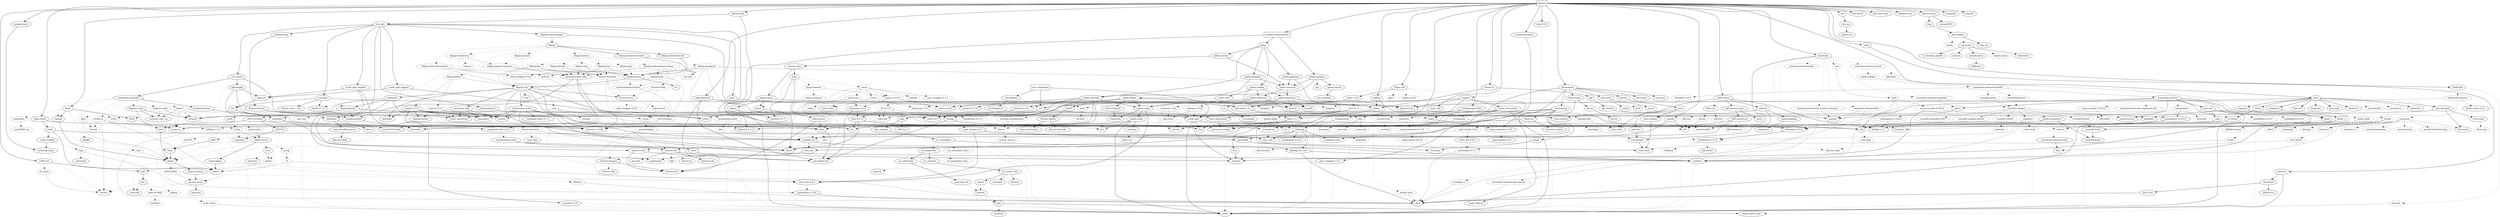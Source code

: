 digraph {
    0 [ label = "hermes" shape = box]
    1 [ label = "cardano-chain-follower" shape = box]
    2 [ label = "test_component" shape = box]
    3 [ label = "anyhow" ]
    4 [ label = "bip32" ]
    5 [ label = "bip39" ]
    6 [ label = "blake2b_simd" ]
    7 [ label = "blosc-src" ]
    8 [ label = "build-info" ]
    9 [ label = "chrono" ]
    10 [ label = "chrono-tz" ]
    11 [ label = "clap" ]
    12 [ label = "console" ]
    13 [ label = "coset" ]
    14 [ label = "crossbeam-queue" ]
    15 [ label = "dashmap" ]
    16 [ label = "derive_more 2.0.1" ]
    17 [ label = "dirs" ]
    18 [ label = "ed25519-bip32" ]
    19 [ label = "ed25519-dalek" ]
    20 [ label = "hdf5-metno" ]
    21 [ label = "hermes-ipfs" ]
    22 [ label = "hex" ]
    23 [ label = "hex-literal" ]
    24 [ label = "hmac" ]
    25 [ label = "http-body-util" ]
    26 [ label = "hyper 1.6.0" ]
    27 [ label = "hyper-util" ]
    28 [ label = "iana-time-zone" ]
    29 [ label = "jsonschema" ]
    30 [ label = "libsqlite3-sys" ]
    31 [ label = "libtest-mimic" ]
    32 [ label = "num_cpus" ]
    33 [ label = "once_cell" ]
    34 [ label = "pallas" ]
    35 [ label = "pbkdf2" ]
    36 [ label = "rand 0.9.2" ]
    37 [ label = "regex" ]
    38 [ label = "reqwest" ]
    39 [ label = "rustls" ]
    40 [ label = "rusty_ulid" ]
    41 [ label = "saffron" ]
    42 [ label = "serde" ]
    43 [ label = "serde_json" ]
    44 [ label = "sha2" ]
    45 [ label = "stringzilla" ]
    46 [ label = "temp-dir" ]
    47 [ label = "thiserror 2.0.12" ]
    48 [ label = "tokio" ]
    49 [ label = "tokio-rustls" ]
    50 [ label = "tracing" ]
    51 [ label = "tracing-subscriber" ]
    52 [ label = "url" ]
    53 [ label = "usvg" ]
    54 [ label = "uuid" ]
    55 [ label = "wasmtime" ]
    56 [ label = "webpki-roots" ]
    57 [ label = "x509-cert" ]
    58 [ label = "yamux 0.13.3" ]
    59 [ label = "pallas-hardano" ]
    60 [ label = "wit-bindgen" ]
    61 [ label = "bs58" ]
    62 [ label = "k256" style = dashed]
    63 [ label = "rand_core 0.6.4" ]
    64 [ label = "ripemd" ]
    65 [ label = "secp256k1" style = dashed]
    66 [ label = "subtle" ]
    67 [ label = "zeroize" ]
    68 [ label = "bitcoin_hashes" ]
    69 [ label = "unicode-normalization" style = dashed]
    70 [ label = "arrayref" ]
    71 [ label = "arrayvec" ]
    72 [ label = "constant_time_eq" ]
    73 [ label = "libz-sys" style = dashed]
    74 [ label = "lz4-sys" style = dashed]
    75 [ label = "zstd-sys" style = dashed]
    76 [ label = "bincode" style = dashed]
    77 [ label = "build-info-common" style = dashed]
    78 [ label = "num-traits" ]
    79 [ label = "phf" ]
    80 [ label = "clap_builder" ]
    81 [ label = "libc" ]
    82 [ label = "unicode-width" style = dashed]
    83 [ label = "ciborium" ]
    84 [ label = "ciborium-io" ]
    85 [ label = "crossbeam-utils" ]
    86 [ label = "cfg-if" ]
    87 [ label = "hashbrown 0.14.5" ]
    88 [ label = "lock_api" ]
    89 [ label = "parking_lot_core" ]
    90 [ label = "dirs-sys" ]
    91 [ label = "cryptoxide" ]
    92 [ label = "curve25519-dalek" ]
    93 [ label = "ed25519" ]
    94 [ label = "bitflags 2.9.1" ]
    95 [ label = "hdf5-metno-sys" ]
    96 [ label = "hdf5-metno-types" ]
    97 [ label = "lazy_static" ]
    98 [ label = "ndarray" ]
    99 [ label = "derive_more 1.0.0" ]
    100 [ label = "ipld-core" ]
    101 [ label = "rust-ipfs" ]
    102 [ label = "digest" ]
    103 [ label = "bytes" ]
    104 [ label = "futures-core" ]
    105 [ label = "http 1.3.1" ]
    106 [ label = "http-body 1.0.1" ]
    107 [ label = "pin-project-lite" ]
    108 [ label = "futures-channel" ]
    109 [ label = "futures-util" ]
    110 [ label = "h2 0.4.11" style = dashed]
    111 [ label = "httparse" style = dashed]
    112 [ label = "httpdate" style = dashed]
    113 [ label = "itoa" ]
    114 [ label = "smallvec" ]
    115 [ label = "want" style = dashed]
    116 [ label = "base64 0.22.1" ]
    117 [ label = "ipnet" style = dashed]
    118 [ label = "percent-encoding" ]
    119 [ label = "socket2 0.6.0" style = dashed]
    120 [ label = "tower-service" ]
    121 [ label = "ahash" ]
    122 [ label = "bytecount" ]
    123 [ label = "email_address" ]
    124 [ label = "fancy-regex" ]
    125 [ label = "fraction" ]
    126 [ label = "idna" ]
    127 [ label = "num-cmp" ]
    128 [ label = "referencing" ]
    129 [ label = "regex-syntax 0.8.5" ]
    130 [ label = "uuid-simd" ]
    131 [ label = "anstream" ]
    132 [ label = "anstyle" ]
    133 [ label = "escape8259" ]
    134 [ label = "pallas-addresses" ]
    135 [ label = "pallas-applying" ]
    136 [ label = "pallas-codec" ]
    137 [ label = "pallas-configs" ]
    138 [ label = "pallas-crypto" ]
    139 [ label = "pallas-network" ]
    140 [ label = "pallas-primitives" ]
    141 [ label = "pallas-traverse" ]
    142 [ label = "pallas-txbuilder" ]
    143 [ label = "pallas-utxorpc" ]
    144 [ label = "rand_chacha 0.9.0" style = dashed]
    145 [ label = "rand_core 0.9.3" ]
    146 [ label = "aho-corasick" style = dashed]
    147 [ label = "memchr" ]
    148 [ label = "regex-automata 0.4.9" ]
    149 [ label = "serde_urlencoded" ]
    150 [ label = "sync_wrapper 1.0.2" ]
    151 [ label = "ring" style = dashed]
    152 [ label = "rustls-pki-types" ]
    153 [ label = "rustls-webpki" ]
    154 [ label = "rand 0.8.5" ]
    155 [ label = "time" style = dashed]
    156 [ label = "nom" ]
    157 [ label = "ryu" ]
    158 [ label = "mio" style = dashed]
    159 [ label = "parking_lot" ]
    160 [ label = "log" ]
    161 [ label = "tracing-core" ]
    162 [ label = "matchers" style = dashed]
    163 [ label = "nu-ansi-term" style = dashed]
    164 [ label = "sharded-slab" style = dashed]
    165 [ label = "thread_local" style = dashed]
    166 [ label = "tracing-log" style = dashed]
    167 [ label = "tracing-serde" style = dashed]
    168 [ label = "form_urlencoded" ]
    169 [ label = "data-url" ]
    170 [ label = "flate2" ]
    171 [ label = "fontdb" style = dashed]
    172 [ label = "imagesize" ]
    173 [ label = "kurbo" ]
    174 [ label = "pico-args" ]
    175 [ label = "roxmltree" ]
    176 [ label = "rustybuzz" style = dashed]
    177 [ label = "simplecss" ]
    178 [ label = "siphasher" ]
    179 [ label = "strict-num" ]
    180 [ label = "svgtypes" ]
    181 [ label = "tiny-skia-path" ]
    182 [ label = "unicode-bidi" style = dashed]
    183 [ label = "unicode-script" style = dashed]
    184 [ label = "unicode-vo" style = dashed]
    185 [ label = "xmlwriter" ]
    186 [ label = "addr2line" style = dashed]
    187 [ label = "bumpalo" ]
    188 [ label = "encoding_rs" style = dashed]
    189 [ label = "hashbrown 0.15.4" ]
    190 [ label = "indexmap 2.10.0" ]
    191 [ label = "object" ]
    192 [ label = "postcard" ]
    193 [ label = "pulley-interpreter" ]
    194 [ label = "semver" style = dashed]
    195 [ label = "target-lexicon" ]
    196 [ label = "wasmparser 0.235.0" ]
    197 [ label = "wasmtime-environ" ]
    198 [ label = "wasmtime-internal-asm-macros" style = dashed]
    199 [ label = "wasmtime-internal-component-util" style = dashed]
    200 [ label = "wasmtime-internal-cranelift" style = dashed]
    201 [ label = "wasmtime-internal-fiber" style = dashed]
    202 [ label = "wasmtime-internal-jit-icache-coherence" style = dashed]
    203 [ label = "wasmtime-internal-math" ]
    204 [ label = "wasmtime-internal-slab" style = dashed]
    205 [ label = "wasmtime-internal-unwinder" style = dashed]
    206 [ label = "wasmtime-internal-winch" style = dashed]
    207 [ label = "wat" style = dashed]
    208 [ label = "const-oid" ]
    209 [ label = "der" ]
    210 [ label = "spki" ]
    211 [ label = "tls_codec" style = dashed]
    212 [ label = "futures" ]
    213 [ label = "nohash-hasher" ]
    214 [ label = "pin-project" ]
    215 [ label = "static_assertions" ]
    216 [ label = "web-time" ]
    217 [ label = "binary-layout" ]
    218 [ label = "tap" ]
    219 [ label = "thiserror 1.0.69" ]
    220 [ label = "wit-bindgen-rt" ]
    221 [ label = "tinyvec" style = dashed]
    222 [ label = "ecdsa" style = dashed]
    223 [ label = "elliptic-curve" ]
    224 [ label = "signature" ]
    225 [ label = "getrandom 0.2.16" ]
    226 [ label = "secp256k1-sys" style = dashed]
    227 [ label = "bitcoin-internals" ]
    228 [ label = "hex-conservative" ]
    229 [ label = "phf_shared" ]
    230 [ label = "clap_lex" ]
    231 [ label = "strsim" style = dashed]
    232 [ label = "ciborium-ll" ]
    233 [ label = "scopeguard" ]
    234 [ label = "option-ext" ]
    235 [ label = "pkcs8" style = dashed]
    236 [ label = "hdf5-metno-src" style = dashed]
    237 [ label = "ascii" ]
    238 [ label = "matrixmultiply" ]
    239 [ label = "num-complex" ]
    240 [ label = "num-integer" ]
    241 [ label = "rawpointer" ]
    242 [ label = "cid" ]
    243 [ label = "serde_bytes" style = dashed]
    244 [ label = "async-stream" ]
    245 [ label = "asynchronous-codec" ]
    246 [ label = "byteorder" ]
    247 [ label = "either" ]
    248 [ label = "futures-timeout" ]
    249 [ label = "hkdf" ]
    250 [ label = "ipld-dagpb" ]
    251 [ label = "libp2p-allow-block-list" ]
    252 [ label = "libp2p-connection-limits" ]
    253 [ label = "libp2p-relay-manager" ]
    254 [ label = "multibase" ]
    255 [ label = "multihash" ]
    256 [ label = "multihash-codetable" ]
    257 [ label = "multihash-derive" ]
    258 [ label = "p256" ]
    259 [ label = "pem" ]
    260 [ label = "pollable-map" ]
    261 [ label = "quick-protobuf" ]
    262 [ label = "quick-protobuf-codec" ]
    263 [ label = "rand_chacha 0.3.1" ]
    264 [ label = "rust-ipns" ]
    265 [ label = "rust-unixfs" ]
    266 [ label = "sec1" ]
    267 [ label = "serde_ipld_dagcbor" ]
    268 [ label = "serde_ipld_dagjson" ]
    269 [ label = "tracing-futures" ]
    270 [ label = "unsigned-varint 0.8.0" ]
    271 [ label = "void" ]
    272 [ label = "block-buffer" style = dashed]
    273 [ label = "crypto-common" ]
    274 [ label = "fnv" ]
    275 [ label = "futures-sink" ]
    276 [ label = "futures-io" ]
    277 [ label = "futures-task" ]
    278 [ label = "pin-utils" ]
    279 [ label = "slab" style = dashed]
    280 [ label = "atomic-waker" style = dashed]
    281 [ label = "tokio-util" style = dashed]
    282 [ label = "try-lock" style = dashed]
    283 [ label = "getrandom 0.3.3" style = dashed]
    284 [ label = "zerocopy" ]
    285 [ label = "bit-set" ]
    286 [ label = "num" ]
    287 [ label = "idna_adapter" ]
    288 [ label = "utf8_iter" ]
    289 [ label = "fluent-uri" ]
    290 [ label = "outref" ]
    291 [ label = "vsimd" ]
    292 [ label = "anstyle-parse" ]
    293 [ label = "anstyle-query" style = dashed]
    294 [ label = "colorchoice" ]
    295 [ label = "is_terminal_polyfill" ]
    296 [ label = "utf8parse" ]
    297 [ label = "base58" ]
    298 [ label = "bech32" ]
    299 [ label = "crc" ]
    300 [ label = "minicbor" ]
    301 [ label = "num-rational" ]
    302 [ label = "serde_with" ]
    303 [ label = "itertools 0.12.1" ]
    304 [ label = "socket2 0.5.10" ]
    305 [ label = "pallas-wallet" ]
    306 [ label = "utxorpc-spec" ]
    307 [ label = "ppv-lite86" ]
    308 [ label = "untrusted" ]
    309 [ label = "deranged" style = dashed]
    310 [ label = "num-conv" style = dashed]
    311 [ label = "powerfmt" style = dashed]
    312 [ label = "time-core" style = dashed]
    313 [ label = "value-bag" style = dashed]
    314 [ label = "regex-automata 0.1.10" style = dashed]
    315 [ label = "overload" style = dashed]
    316 [ label = "crc32fast" ]
    317 [ label = "miniz_oxide" style = dashed]
    318 [ label = "memmap2" style = dashed]
    319 [ label = "slotmap" style = dashed]
    320 [ label = "ttf-parser" style = dashed]
    321 [ label = "euclid" style = dashed]
    322 [ label = "bytemuck" ]
    323 [ label = "core_maths" style = dashed]
    324 [ label = "unicode-bidi-mirroring" style = dashed]
    325 [ label = "unicode-ccc" style = dashed]
    326 [ label = "unicode-properties" style = dashed]
    327 [ label = "float-cmp" style = dashed]
    328 [ label = "gimli" ]
    329 [ label = "allocator-api2" style = dashed]
    330 [ label = "equivalent" ]
    331 [ label = "foldhash" style = dashed]
    332 [ label = "cobs" ]
    333 [ label = "embedded-io 0.4.0" style = dashed]
    334 [ label = "embedded-io 0.6.1" style = dashed]
    335 [ label = "cranelift-bitset" ]
    336 [ label = "cranelift-entity" ]
    337 [ label = "wasm-encoder 0.235.0" style = dashed]
    338 [ label = "wasmprinter" style = dashed]
    339 [ label = "cranelift-codegen" style = dashed]
    340 [ label = "cranelift-control" style = dashed]
    341 [ label = "cranelift-frontend" style = dashed]
    342 [ label = "cranelift-native" style = dashed]
    343 [ label = "itertools 0.14.0" style = dashed]
    344 [ label = "libm" ]
    345 [ label = "winch-codegen" style = dashed]
    346 [ label = "wast" style = dashed]
    347 [ label = "flagset" style = dashed]
    348 [ label = "pem-rfc7468" style = dashed]
    349 [ label = "base64ct" style = dashed]
    350 [ label = "futures-executor" style = dashed]
    351 [ label = "doc-comment" ]
    352 [ label = "tinyvec_macros" style = dashed]
    353 [ label = "rfc6979" style = dashed]
    354 [ label = "base16ct" ]
    355 [ label = "crypto-bigint" ]
    356 [ label = "ff" style = dashed]
    357 [ label = "generic-array" ]
    358 [ label = "group" style = dashed]
    359 [ label = "half 2.6.0" ]
    360 [ label = "core2" ]
    361 [ label = "libp2p-core" ]
    362 [ label = "libp2p-identity" ]
    363 [ label = "libp2p-swarm" ]
    364 [ label = "libp2p" ]
    365 [ label = "base-x" ]
    366 [ label = "data-encoding" ]
    367 [ label = "data-encoding-macro" ]
    368 [ label = "blake2s_simd" style = dashed]
    369 [ label = "blake3" style = dashed]
    370 [ label = "sha1" style = dashed]
    371 [ label = "sha3" style = dashed]
    372 [ label = "strobe-rs" style = dashed]
    373 [ label = "primeorder" style = dashed]
    374 [ label = "cbor4ii 0.3.3" ]
    375 [ label = "filetime" style = dashed]
    376 [ label = "cbor4ii 0.2.14" ]
    377 [ label = "typenum" ]
    378 [ label = "bit-vec" ]
    379 [ label = "num-bigint" style = dashed]
    380 [ label = "num-iter" ]
    381 [ label = "icu_normalizer" ]
    382 [ label = "icu_properties" ]
    383 [ label = "borrow-or-share" ]
    384 [ label = "ref-cast" ]
    385 [ label = "crc-catalog" ]
    386 [ label = "half 1.8.3" style = dashed]
    387 [ label = "indexmap 1.9.3" style = dashed]
    388 [ label = "schemars 0.9.0" style = dashed]
    389 [ label = "schemars 1.0.4" style = dashed]
    390 [ label = "pbjson" ]
    391 [ label = "pbjson-types" ]
    392 [ label = "prost" ]
    393 [ label = "tonic" ]
    394 [ label = "regex-syntax 0.6.29" style = dashed]
    395 [ label = "adler2" style = dashed]
    396 [ label = "fallible-iterator" style = dashed]
    397 [ label = "stable_deref_trait" ]
    398 [ label = "leb128fmt" style = dashed]
    399 [ label = "termcolor" style = dashed]
    400 [ label = "cranelift-assembler-x64" style = dashed]
    401 [ label = "cranelift-bforest" style = dashed]
    402 [ label = "cranelift-codegen-shared" style = dashed]
    403 [ label = "regalloc2" style = dashed]
    404 [ label = "rustc-hash" style = dashed]
    405 [ label = "arbitrary" style = dashed]
    406 [ label = "wasm-encoder 0.236.0" style = dashed]
    407 [ label = "futures-timer" ]
    408 [ label = "multiaddr" ]
    409 [ label = "multistream-select" ]
    410 [ label = "rw-stream-sink" ]
    411 [ label = "asn1_der" style = dashed]
    412 [ label = "lru" ]
    413 [ label = "wasm-bindgen-futures" style = dashed]
    414 [ label = "libp2p-autonat" style = dashed]
    415 [ label = "libp2p-dcutr" style = dashed]
    416 [ label = "libp2p-gossipsub" style = dashed]
    417 [ label = "libp2p-identify" style = dashed]
    418 [ label = "libp2p-kad" style = dashed]
    419 [ label = "libp2p-metrics" style = dashed]
    420 [ label = "libp2p-noise" style = dashed]
    421 [ label = "libp2p-ping" style = dashed]
    422 [ label = "libp2p-relay" style = dashed]
    423 [ label = "libp2p-rendezvous" style = dashed]
    424 [ label = "libp2p-request-response" style = dashed]
    425 [ label = "libp2p-websocket-websys" style = dashed]
    426 [ label = "libp2p-webtransport-websys" style = dashed]
    427 [ label = "libp2p-yamux" style = dashed]
    428 [ label = "keccak" style = dashed]
    429 [ label = "bitflags 1.3.2" style = dashed]
    430 [ label = "icu_collections" ]
    431 [ label = "icu_normalizer_data" style = dashed]
    432 [ label = "icu_provider" ]
    433 [ label = "zerovec" ]
    434 [ label = "icu_locale_core" ]
    435 [ label = "icu_properties_data" style = dashed]
    436 [ label = "potential_utf" ]
    437 [ label = "zerotrie" ]
    438 [ label = "hashbrown 0.12.3" style = dashed]
    439 [ label = "dyn-clone" style = dashed]
    440 [ label = "base64 0.21.7" ]
    441 [ label = "axum" style = dashed]
    442 [ label = "h2 0.3.27" style = dashed]
    443 [ label = "http 0.2.12" ]
    444 [ label = "http-body 0.4.6" ]
    445 [ label = "hyper 0.14.32" style = dashed]
    446 [ label = "hyper-timeout" style = dashed]
    447 [ label = "tokio-stream" ]
    448 [ label = "tower" style = dashed]
    449 [ label = "tower-layer" ]
    450 [ label = "wasmparser 0.236.0" style = dashed]
    451 [ label = "gloo-timers" style = dashed]
    452 [ label = "send_wrapper 0.4.0" style = dashed]
    453 [ label = "unsigned-varint 0.7.2" ]
    454 [ label = "js-sys" style = dashed]
    455 [ label = "wasm-bindgen" style = dashed]
    456 [ label = "futures-bounded" style = dashed]
    457 [ label = "futures-ticker" style = dashed]
    458 [ label = "hex_fmt" style = dashed]
    459 [ label = "prometheus-client" style = dashed]
    460 [ label = "uint" style = dashed]
    461 [ label = "x25519-dalek" style = dashed]
    462 [ label = "bimap" style = dashed]
    463 [ label = "send_wrapper 0.6.0" style = dashed]
    464 [ label = "web-sys" style = dashed]
    465 [ label = "yamux 0.12.1" style = dashed]
    466 [ label = "yoke" ]
    467 [ label = "zerofrom" ]
    468 [ label = "tinystr" ]
    469 [ label = "writeable" ]
    470 [ label = "litemap" ]
    471 [ label = "axum-core" style = dashed]
    472 [ label = "matchit" style = dashed]
    473 [ label = "mime" style = dashed]
    474 [ label = "sync_wrapper 0.1.2" style = dashed]
    475 [ label = "tokio-io-timeout" style = dashed]
    476 [ label = "dtoa" style = dashed]
    477 [ label = "crunchy" style = dashed]
    0 -> 4 [ ]
    0 -> 8 [ ]
    0 -> 1 [ ]
    0 -> 10 [ ]
    0 -> 12 [ ]
    0 -> 13 [ ]
    0 -> 14 [ ]
    0 -> 15 [ ]
    0 -> 17 [ ]
    0 -> 20 [ ]
    0 -> 21 [ ]
    0 -> 23 [ ]
    0 -> 25 [ ]
    0 -> 27 [ ]
    0 -> 28 [ ]
    0 -> 29 [ ]
    0 -> 30 [ ]
    0 -> 31 [ ]
    0 -> 36 [ ]
    0 -> 40 [ ]
    0 -> 41 [ ]
    0 -> 45 [ ]
    0 -> 46 [ ]
    0 -> 49 [ ]
    0 -> 51 [ ]
    0 -> 53 [ ]
    0 -> 55 [ ]
    0 -> 56 [ ]
    0 -> 57 [ ]
    1 -> 34 [ ]
    1 -> 59 [ ]
    1 -> 47 [ ]
    2 -> 43 [ ]
    2 -> 52 [ ]
    2 -> 60 [ ]
    4 -> 61 [ ]
    4 -> 62 [ style = dotted]
    4 -> 35 [ style = dotted]
    4 -> 64 [ ]
    4 -> 65 [ style = dotted]
    5 -> 68 [ ]
    5 -> 63 [ style = dotted]
    5 -> 42 [ style = dotted]
    5 -> 69 [ style = dotted]
    6 -> 70 [ ]
    6 -> 71 [ ]
    6 -> 72 [ ]
    7 -> 73 [ style = dotted]
    7 -> 74 [ style = dotted]
    7 -> 75 [ style = dotted]
    8 -> 76 [ style = dotted]
    8 -> 77 [ style = dotted]
    9 -> 78 [ ]
    9 -> 42 [ style = dotted]
    10 -> 9 [ ]
    10 -> 79 [ ]
    11 -> 80 [ ]
    12 -> 81 [ ]
    12 -> 33 [ ]
    12 -> 82 [ style = dotted]
    13 -> 83 [ ]
    14 -> 85 [ ]
    15 -> 85 [ ]
    15 -> 87 [ ]
    15 -> 88 [ ]
    15 -> 33 [ ]
    15 -> 89 [ ]
    17 -> 90 [ ]
    18 -> 91 [ ]
    19 -> 92 [ ]
    19 -> 93 [ ]
    19 -> 42 [ style = dotted]
    19 -> 44 [ ]
    20 -> 94 [ ]
    20 -> 7 [ style = dotted]
    20 -> 96 [ ]
    20 -> 97 [ ]
    20 -> 98 [ ]
    21 -> 101 [ ]
    21 -> 48 [ ]
    24 -> 102 [ ]
    25 -> 104 [ ]
    25 -> 106 [ ]
    25 -> 107 [ ]
    26 -> 110 [ style = dotted]
    26 -> 106 [ ]
    26 -> 111 [ style = dotted]
    26 -> 112 [ style = dotted]
    26 -> 115 [ style = dotted]
    27 -> 116 [ style = dotted]
    27 -> 26 [ ]
    27 -> 117 [ style = dotted]
    27 -> 81 [ style = dotted]
    27 -> 118 [ style = dotted]
    27 -> 119 [ style = dotted]
    27 -> 120 [ style = dotted]
    29 -> 122 [ ]
    29 -> 123 [ ]
    29 -> 124 [ ]
    29 -> 125 [ ]
    29 -> 127 [ ]
    29 -> 128 [ ]
    29 -> 37 [ ]
    29 -> 38 [ style = dotted]
    29 -> 130 [ ]
    31 -> 11 [ ]
    31 -> 133 [ ]
    34 -> 135 [ ]
    34 -> 137 [ ]
    34 -> 139 [ ]
    34 -> 142 [ ]
    34 -> 143 [ ]
    35 -> 24 [ style = dotted]
    36 -> 144 [ style = dotted]
    37 -> 148 [ ]
    38 -> 116 [ ]
    38 -> 109 [ style = dotted]
    38 -> 105 [ ]
    38 -> 43 [ style = dotted]
    38 -> 149 [ ]
    38 -> 150 [ ]
    38 -> 120 [ ]
    38 -> 52 [ ]
    39 -> 33 [ ]
    39 -> 153 [ ]
    39 -> 66 [ ]
    40 -> 154 [ style = dotted]
    40 -> 155 [ style = dotted]
    41 -> 9 [ ]
    41 -> 156 [ ]
    43 -> 113 [ ]
    43 -> 147 [ ]
    43 -> 157 [ ]
    43 -> 42 [ ]
    44 -> 102 [ ]
    48 -> 103 [ style = dotted]
    48 -> 158 [ style = dotted]
    48 -> 159 [ style = dotted]
    48 -> 107 [ ]
    49 -> 39 [ ]
    49 -> 48 [ ]
    50 -> 160 [ style = dotted]
    50 -> 107 [ ]
    50 -> 161 [ ]
    51 -> 162 [ style = dotted]
    51 -> 163 [ style = dotted]
    51 -> 37 [ style = dotted]
    51 -> 43 [ style = dotted]
    51 -> 164 [ style = dotted]
    51 -> 114 [ style = dotted]
    51 -> 165 [ style = dotted]
    51 -> 155 [ style = dotted]
    51 -> 50 [ style = dotted]
    51 -> 166 [ style = dotted]
    51 -> 167 [ style = dotted]
    52 -> 168 [ ]
    52 -> 126 [ ]
    53 -> 116 [ ]
    53 -> 169 [ ]
    53 -> 170 [ ]
    53 -> 171 [ style = dotted]
    53 -> 172 [ ]
    53 -> 174 [ ]
    53 -> 175 [ ]
    53 -> 176 [ style = dotted]
    53 -> 177 [ ]
    53 -> 180 [ ]
    53 -> 181 [ ]
    53 -> 182 [ style = dotted]
    53 -> 184 [ style = dotted]
    53 -> 185 [ ]
    55 -> 186 [ style = dotted]
    55 -> 188 [ style = dotted]
    55 -> 81 [ ]
    55 -> 33 [ style = dotted]
    55 -> 201 [ style = dotted]
    55 -> 202 [ style = dotted]
    55 -> 204 [ style = dotted]
    55 -> 205 [ style = dotted]
    55 -> 206 [ style = dotted]
    55 -> 207 [ style = dotted]
    56 -> 152 [ ]
    57 -> 210 [ ]
    57 -> 211 [ style = dotted]
    58 -> 212 [ ]
    58 -> 160 [ ]
    58 -> 213 [ ]
    58 -> 159 [ ]
    58 -> 214 [ ]
    58 -> 154 [ ]
    58 -> 215 [ ]
    58 -> 216 [ ]
    59 -> 217 [ ]
    59 -> 139 [ ]
    59 -> 141 [ ]
    59 -> 218 [ ]
    60 -> 220 [ ]
    61 -> 44 [ style = dotted]
    61 -> 221 [ style = dotted]
    62 -> 222 [ style = dotted]
    62 -> 33 [ style = dotted]
    62 -> 44 [ style = dotted]
    63 -> 225 [ style = dotted]
    64 -> 102 [ ]
    65 -> 226 [ style = dashed]
    68 -> 227 [ ]
    68 -> 228 [ ]
    69 -> 221 [ style = dashed]
    73 -> 81 [ style = dotted]
    74 -> 81 [ style = dashed]
    76 -> 42 [ style = dashed]
    77 -> 9 [ style = dashed]
    77 -> 16 [ style = dashed]
    77 -> 194 [ style = dashed]
    79 -> 229 [ ]
    80 -> 131 [ style = dotted]
    80 -> 230 [ ]
    80 -> 231 [ style = dotted]
    83 -> 232 [ ]
    83 -> 42 [ ]
    88 -> 233 [ ]
    89 -> 86 [ ]
    89 -> 114 [ ]
    90 -> 234 [ ]
    92 -> 102 [ style = dotted]
    93 -> 235 [ style = dotted]
    93 -> 224 [ ]
    95 -> 236 [ style = dotted]
    95 -> 81 [ ]
    95 -> 159 [ ]
    96 -> 237 [ ]
    96 -> 95 [ ]
    98 -> 238 [ ]
    98 -> 239 [ ]
    98 -> 240 [ ]
    100 -> 242 [ ]
    101 -> 244 [ ]
    101 -> 190 [ ]
    101 -> 253 [ ]
    101 -> 259 [ ]
    101 -> 260 [ ]
    101 -> 264 [ ]
    101 -> 265 [ ]
    101 -> 267 [ ]
    101 -> 268 [ ]
    101 -> 269 [ ]
    102 -> 272 [ style = dotted]
    102 -> 208 [ style = dotted]
    102 -> 273 [ ]
    102 -> 66 [ style = dotted]
    103 -> 42 [ style = dotted]
    105 -> 103 [ ]
    105 -> 274 [ ]
    105 -> 113 [ ]
    106 -> 105 [ ]
    108 -> 104 [ ]
    108 -> 275 [ style = dotted]
    109 -> 108 [ style = dotted]
    109 -> 276 [ style = dotted]
    109 -> 277 [ ]
    109 -> 147 [ style = dotted]
    109 -> 107 [ ]
    109 -> 278 [ ]
    109 -> 279 [ style = dotted]
    110 -> 280 [ style = dashed]
    110 -> 105 [ style = dashed]
    110 -> 190 [ style = dashed]
    110 -> 281 [ style = dashed]
    110 -> 50 [ style = dashed]
    114 -> 42 [ style = dotted]
    115 -> 282 [ style = dashed]
    121 -> 283 [ style = dotted]
    121 -> 42 [ style = dotted]
    121 -> 284 [ ]
    123 -> 42 [ style = dotted]
    124 -> 285 [ ]
    124 -> 148 [ ]
    125 -> 97 [ style = dotted]
    125 -> 286 [ ]
    126 -> 287 [ ]
    126 -> 288 [ ]
    128 -> 121 [ ]
    128 -> 289 [ ]
    128 -> 33 [ ]
    128 -> 159 [ ]
    128 -> 118 [ ]
    128 -> 43 [ ]
    130 -> 290 [ ]
    130 -> 54 [ style = dotted]
    130 -> 291 [ ]
    131 -> 132 [ ]
    131 -> 292 [ ]
    131 -> 293 [ style = dotted]
    131 -> 294 [ ]
    131 -> 295 [ ]
    134 -> 297 [ ]
    134 -> 298 [ ]
    134 -> 299 [ ]
    134 -> 138 [ ]
    135 -> 141 [ ]
    135 -> 154 [ ]
    136 -> 22 [ ]
    136 -> 300 [ ]
    136 -> 42 [ ]
    136 -> 219 [ ]
    137 -> 301 [ ]
    137 -> 134 [ ]
    137 -> 140 [ ]
    137 -> 302 [ ]
    138 -> 91 [ ]
    138 -> 136 [ ]
    138 -> 63 [ ]
    139 -> 246 [ ]
    139 -> 303 [ ]
    139 -> 138 [ ]
    139 -> 154 [ ]
    139 -> 304 [ ]
    139 -> 48 [ ]
    139 -> 50 [ ]
    140 -> 297 [ ]
    140 -> 298 [ ]
    140 -> 160 [ ]
    140 -> 138 [ ]
    140 -> 43 [ style = dotted]
    141 -> 134 [ ]
    141 -> 140 [ ]
    142 -> 141 [ ]
    142 -> 305 [ ]
    143 -> 141 [ ]
    143 -> 306 [ ]
    144 -> 307 [ style = dashed]
    144 -> 145 [ style = dashed]
    145 -> 283 [ style = dotted]
    146 -> 147 [ style = dotted]
    148 -> 146 [ style = dotted]
    148 -> 129 [ style = dotted]
    149 -> 168 [ ]
    149 -> 113 [ ]
    149 -> 157 [ ]
    149 -> 42 [ ]
    150 -> 104 [ style = dotted]
    151 -> 225 [ style = dashed]
    151 -> 308 [ style = dashed]
    152 -> 67 [ style = dotted]
    153 -> 151 [ style = dotted]
    153 -> 152 [ ]
    154 -> 263 [ style = dotted]
    155 -> 309 [ style = dashed]
    155 -> 113 [ style = dotted]
    155 -> 310 [ style = dashed]
    155 -> 312 [ style = dashed]
    156 -> 147 [ ]
    159 -> 88 [ ]
    159 -> 89 [ ]
    160 -> 313 [ style = dotted]
    161 -> 33 [ style = dotted]
    162 -> 314 [ style = dashed]
    163 -> 315 [ style = dashed]
    164 -> 97 [ style = dashed]
    165 -> 86 [ style = dashed]
    166 -> 160 [ style = dashed]
    166 -> 161 [ style = dashed]
    167 -> 42 [ style = dashed]
    167 -> 161 [ style = dashed]
    168 -> 118 [ ]
    170 -> 316 [ ]
    170 -> 317 [ style = dotted]
    171 -> 160 [ style = dashed]
    171 -> 318 [ style = dotted]
    171 -> 319 [ style = dashed]
    171 -> 221 [ style = dashed]
    171 -> 320 [ style = dashed]
    173 -> 71 [ ]
    173 -> 321 [ style = dotted]
    173 -> 114 [ ]
    176 -> 94 [ style = dashed]
    176 -> 322 [ style = dashed]
    176 -> 160 [ style = dashed]
    176 -> 114 [ style = dashed]
    176 -> 320 [ style = dashed]
    176 -> 324 [ style = dashed]
    176 -> 325 [ style = dashed]
    176 -> 326 [ style = dashed]
    176 -> 183 [ style = dashed]
    177 -> 160 [ ]
    179 -> 327 [ style = dotted]
    180 -> 173 [ ]
    180 -> 178 [ ]
    181 -> 70 [ ]
    181 -> 322 [ ]
    181 -> 179 [ ]
    186 -> 328 [ style = dashed]
    187 -> 329 [ style = dotted]
    188 -> 86 [ style = dashed]
    189 -> 329 [ style = dotted]
    189 -> 330 [ style = dotted]
    189 -> 331 [ style = dotted]
    189 -> 42 [ style = dotted]
    190 -> 189 [ ]
    191 -> 316 [ style = dotted]
    191 -> 190 [ style = dotted]
    191 -> 147 [ ]
    192 -> 332 [ ]
    192 -> 333 [ style = dotted]
    192 -> 334 [ style = dotted]
    192 -> 42 [ ]
    193 -> 335 [ ]
    193 -> 160 [ ]
    193 -> 203 [ style = dotted]
    194 -> 42 [ style = dotted]
    196 -> 94 [ ]
    196 -> 190 [ style = dotted]
    196 -> 194 [ style = dotted]
    197 -> 336 [ ]
    197 -> 328 [ ]
    197 -> 160 [ ]
    197 -> 191 [ ]
    197 -> 192 [ ]
    197 -> 114 [ ]
    197 -> 195 [ ]
    197 -> 337 [ style = dotted]
    197 -> 338 [ style = dotted]
    197 -> 199 [ style = dotted]
    198 -> 86 [ style = dashed]
    200 -> 341 [ style = dashed]
    200 -> 342 [ style = dashed]
    200 -> 343 [ style = dashed]
    200 -> 197 [ style = dashed]
    201 -> 3 [ style = dashed]
    201 -> 198 [ style = dashed]
    202 -> 3 [ style = dashed]
    202 -> 86 [ style = dashed]
    203 -> 344 [ ]
    205 -> 3 [ style = dashed]
    205 -> 339 [ style = dotted]
    205 -> 191 [ style = dashed]
    206 -> 345 [ style = dashed]
    207 -> 346 [ style = dashed]
    209 -> 208 [ style = dotted]
    209 -> 347 [ style = dotted]
    209 -> 348 [ style = dotted]
    209 -> 67 [ style = dotted]
    210 -> 209 [ ]
    211 -> 67 [ style = dashed]
    212 -> 350 [ style = dotted]
    217 -> 351 [ ]
    220 -> 94 [ style = dotted]
    220 -> 212 [ style = dotted]
    220 -> 33 [ style = dotted]
    221 -> 352 [ style = dotted]
    222 -> 223 [ style = dashed]
    222 -> 353 [ style = dotted]
    222 -> 224 [ style = dashed]
    223 -> 355 [ ]
    223 -> 102 [ style = dotted]
    223 -> 358 [ style = dotted]
    223 -> 266 [ style = dotted]
    224 -> 102 [ style = dotted]
    225 -> 86 [ ]
    229 -> 178 [ ]
    232 -> 84 [ ]
    232 -> 359 [ ]
    235 -> 210 [ style = dashed]
    238 -> 241 [ ]
    239 -> 78 [ ]
    240 -> 78 [ ]
    242 -> 254 [ style = dotted]
    242 -> 255 [ ]
    242 -> 243 [ style = dotted]
    243 -> 42 [ style = dashed]
    244 -> 104 [ ]
    244 -> 107 [ ]
    245 -> 103 [ ]
    245 -> 109 [ ]
    248 -> 212 [ ]
    248 -> 214 [ ]
    249 -> 24 [ ]
    250 -> 100 [ ]
    250 -> 261 [ ]
    250 -> 219 [ ]
    251 -> 363 [ ]
    252 -> 363 [ ]
    253 -> 3 [ ]
    253 -> 364 [ ]
    254 -> 365 [ ]
    254 -> 367 [ ]
    255 -> 360 [ ]
    255 -> 270 [ ]
    256 -> 6 [ style = dotted]
    256 -> 368 [ style = dotted]
    256 -> 369 [ style = dotted]
    256 -> 257 [ ]
    256 -> 64 [ style = dotted]
    256 -> 370 [ style = dotted]
    256 -> 44 [ style = dotted]
    256 -> 371 [ style = dotted]
    256 -> 372 [ style = dotted]
    257 -> 255 [ ]
    258 -> 222 [ style = dotted]
    258 -> 373 [ style = dotted]
    258 -> 44 [ style = dotted]
    259 -> 116 [ ]
    259 -> 42 [ style = dotted]
    260 -> 248 [ ]
    261 -> 246 [ ]
    262 -> 261 [ ]
    262 -> 219 [ ]
    262 -> 270 [ ]
    263 -> 307 [ ]
    263 -> 63 [ ]
    264 -> 374 [ ]
    264 -> 9 [ ]
    264 -> 242 [ ]
    264 -> 99 [ ]
    264 -> 362 [ style = dotted]
    265 -> 247 [ ]
    265 -> 375 [ style = dotted]
    265 -> 250 [ ]
    265 -> 256 [ ]
    266 -> 354 [ style = dotted]
    266 -> 357 [ style = dotted]
    266 -> 235 [ style = dotted]
    266 -> 66 [ style = dotted]
    267 -> 376 [ ]
    267 -> 100 [ ]
    267 -> 233 [ ]
    268 -> 100 [ ]
    268 -> 43 [ ]
    269 -> 212 [ style = dotted]
    269 -> 214 [ style = dotted]
    269 -> 50 [ ]
    270 -> 245 [ style = dotted]
    272 -> 357 [ style = dashed]
    273 -> 357 [ ]
    273 -> 63 [ style = dotted]
    281 -> 109 [ style = dotted]
    281 -> 48 [ style = dashed]
    283 -> 86 [ style = dashed]
    285 -> 378 [ ]
    286 -> 239 [ ]
    286 -> 380 [ ]
    286 -> 301 [ ]
    287 -> 381 [ ]
    289 -> 383 [ ]
    289 -> 384 [ ]
    289 -> 42 [ style = dotted]
    292 -> 296 [ style = dotted]
    299 -> 385 [ ]
    300 -> 386 [ style = dotted]
    301 -> 379 [ style = dotted]
    302 -> 116 [ style = dotted]
    302 -> 9 [ style = dotted]
    302 -> 22 [ style = dotted]
    302 -> 387 [ style = dotted]
    302 -> 190 [ style = dotted]
    302 -> 388 [ style = dotted]
    302 -> 389 [ style = dotted]
    302 -> 155 [ style = dotted]
    303 -> 247 [ ]
    305 -> 298 [ ]
    305 -> 5 [ ]
    305 -> 18 [ ]
    305 -> 138 [ ]
    305 -> 154 [ ]
    306 -> 391 [ ]
    306 -> 393 [ ]
    307 -> 284 [ ]
    309 -> 311 [ style = dotted]
    309 -> 42 [ style = dotted]
    314 -> 394 [ style = dotted]
    316 -> 86 [ ]
    317 -> 395 [ style = dashed]
    320 -> 323 [ style = dotted]
    321 -> 78 [ style = dashed]
    323 -> 344 [ style = dashed]
    328 -> 396 [ style = dotted]
    328 -> 190 [ style = dotted]
    328 -> 397 [ style = dotted]
    332 -> 47 [ ]
    335 -> 42 [ style = dotted]
    336 -> 335 [ ]
    337 -> 398 [ style = dashed]
    337 -> 196 [ style = dotted]
    338 -> 3 [ style = dashed]
    338 -> 399 [ style = dashed]
    338 -> 196 [ style = dashed]
    339 -> 400 [ style = dashed]
    339 -> 401 [ style = dashed]
    339 -> 402 [ style = dashed]
    339 -> 340 [ style = dashed]
    339 -> 328 [ style = dotted]
    339 -> 193 [ style = dotted]
    339 -> 403 [ style = dashed]
    339 -> 195 [ style = dashed]
    340 -> 405 [ style = dotted]
    341 -> 339 [ style = dashed]
    342 -> 339 [ style = dashed]
    343 -> 247 [ style = dashed]
    345 -> 200 [ style = dashed]
    346 -> 187 [ style = dashed]
    346 -> 147 [ style = dashed]
    346 -> 82 [ style = dashed]
    346 -> 406 [ style = dashed]
    348 -> 349 [ style = dashed]
    350 -> 109 [ style = dashed]
    350 -> 32 [ style = dotted]
    353 -> 24 [ style = dashed]
    355 -> 357 [ style = dotted]
    355 -> 63 [ style = dotted]
    355 -> 66 [ ]
    356 -> 63 [ style = dashed]
    356 -> 66 [ style = dashed]
    357 -> 377 [ ]
    357 -> 67 [ style = dotted]
    358 -> 356 [ style = dashed]
    359 -> 86 [ ]
    360 -> 147 [ ]
    361 -> 247 [ ]
    361 -> 274 [ ]
    361 -> 407 [ ]
    361 -> 408 [ ]
    361 -> 409 [ ]
    361 -> 159 [ ]
    361 -> 410 [ ]
    361 -> 219 [ ]
    361 -> 271 [ ]
    361 -> 216 [ ]
    362 -> 411 [ style = dotted]
    362 -> 61 [ style = dotted]
    362 -> 19 [ style = dotted]
    362 -> 249 [ style = dotted]
    362 -> 62 [ style = dotted]
    362 -> 255 [ style = dotted]
    362 -> 258 [ style = dotted]
    362 -> 261 [ ]
    362 -> 154 [ style = dotted]
    362 -> 47 [ style = dotted]
    362 -> 50 [ ]
    363 -> 361 [ ]
    363 -> 412 [ ]
    363 -> 413 [ style = dotted]
    364 -> 251 [ ]
    364 -> 414 [ style = dotted]
    364 -> 252 [ ]
    364 -> 419 [ style = dotted]
    364 -> 423 [ style = dotted]
    364 -> 425 [ style = dotted]
    364 -> 426 [ style = dotted]
    364 -> 427 [ style = dotted]
    367 -> 366 [ ]
    368 -> 70 [ style = dashed]
    368 -> 71 [ style = dashed]
    368 -> 72 [ style = dashed]
    369 -> 70 [ style = dashed]
    369 -> 71 [ style = dashed]
    369 -> 86 [ style = dashed]
    369 -> 72 [ style = dashed]
    370 -> 102 [ style = dashed]
    371 -> 102 [ style = dashed]
    371 -> 428 [ style = dashed]
    372 -> 429 [ style = dashed]
    372 -> 246 [ style = dashed]
    372 -> 428 [ style = dashed]
    372 -> 66 [ style = dashed]
    372 -> 67 [ style = dashed]
    373 -> 223 [ style = dashed]
    374 -> 42 [ style = dotted]
    375 -> 86 [ style = dashed]
    376 -> 42 [ style = dotted]
    379 -> 240 [ style = dashed]
    380 -> 240 [ ]
    381 -> 431 [ style = dotted]
    381 -> 382 [ style = dotted]
    381 -> 114 [ ]
    382 -> 430 [ ]
    382 -> 435 [ style = dotted]
    382 -> 432 [ ]
    387 -> 438 [ style = dashed]
    387 -> 42 [ style = dotted]
    388 -> 439 [ style = dashed]
    388 -> 384 [ style = dashed]
    388 -> 43 [ style = dashed]
    389 -> 439 [ style = dashed]
    389 -> 384 [ style = dashed]
    389 -> 43 [ style = dashed]
    390 -> 440 [ ]
    390 -> 42 [ ]
    391 -> 9 [ ]
    391 -> 390 [ ]
    391 -> 392 [ ]
    392 -> 103 [ ]
    393 -> 244 [ style = dotted]
    393 -> 441 [ style = dotted]
    393 -> 440 [ ]
    393 -> 446 [ style = dotted]
    393 -> 392 [ style = dotted]
    393 -> 447 [ ]
    401 -> 336 [ style = dashed]
    403 -> 187 [ style = dashed]
    403 -> 189 [ style = dashed]
    403 -> 160 [ style = dashed]
    403 -> 404 [ style = dashed]
    403 -> 114 [ style = dashed]
    406 -> 398 [ style = dashed]
    406 -> 450 [ style = dotted]
    407 -> 451 [ style = dotted]
    407 -> 452 [ style = dotted]
    408 -> 70 [ ]
    408 -> 362 [ ]
    408 -> 254 [ ]
    408 -> 215 [ ]
    408 -> 52 [ style = dotted]
    409 -> 103 [ ]
    409 -> 212 [ ]
    409 -> 160 [ ]
    409 -> 214 [ ]
    409 -> 114 [ ]
    409 -> 453 [ ]
    410 -> 212 [ ]
    410 -> 214 [ ]
    410 -> 215 [ ]
    412 -> 189 [ style = dotted]
    413 -> 454 [ style = dashed]
    414 -> 424 [ style = dotted]
    414 -> 262 [ style = dashed]
    415 -> 456 [ style = dashed]
    415 -> 363 [ style = dashed]
    415 -> 262 [ style = dashed]
    416 -> 116 [ style = dashed]
    416 -> 457 [ style = dashed]
    416 -> 458 [ style = dashed]
    416 -> 363 [ style = dashed]
    416 -> 459 [ style = dashed]
    416 -> 262 [ style = dashed]
    416 -> 37 [ style = dashed]
    417 -> 456 [ style = dashed]
    417 -> 363 [ style = dashed]
    417 -> 262 [ style = dashed]
    418 -> 71 [ style = dashed]
    418 -> 456 [ style = dashed]
    418 -> 363 [ style = dashed]
    418 -> 262 [ style = dashed]
    418 -> 460 [ style = dashed]
    419 -> 415 [ style = dotted]
    419 -> 416 [ style = dotted]
    419 -> 417 [ style = dotted]
    419 -> 418 [ style = dotted]
    419 -> 421 [ style = dotted]
    419 -> 422 [ style = dotted]
    420 -> 361 [ style = dashed]
    420 -> 461 [ style = dashed]
    421 -> 363 [ style = dashed]
    422 -> 456 [ style = dashed]
    422 -> 363 [ style = dashed]
    422 -> 262 [ style = dashed]
    423 -> 462 [ style = dashed]
    423 -> 424 [ style = dashed]
    423 -> 262 [ style = dashed]
    424 -> 374 [ style = dotted]
    424 -> 456 [ style = dashed]
    424 -> 363 [ style = dashed]
    424 -> 43 [ style = dotted]
    425 -> 361 [ style = dashed]
    425 -> 463 [ style = dashed]
    425 -> 464 [ style = dashed]
    426 -> 420 [ style = dashed]
    426 -> 463 [ style = dashed]
    426 -> 413 [ style = dashed]
    426 -> 464 [ style = dashed]
    427 -> 361 [ style = dashed]
    427 -> 465 [ style = dashed]
    427 -> 58 [ style = dashed]
    430 -> 436 [ ]
    432 -> 434 [ ]
    432 -> 437 [ style = dotted]
    433 -> 466 [ style = dotted]
    434 -> 470 [ ]
    434 -> 468 [ ]
    434 -> 469 [ ]
    436 -> 433 [ style = dotted]
    437 -> 466 [ style = dotted]
    441 -> 471 [ style = dashed]
    441 -> 429 [ style = dashed]
    441 -> 445 [ style = dashed]
    441 -> 472 [ style = dashed]
    441 -> 118 [ style = dashed]
    441 -> 474 [ style = dashed]
    441 -> 448 [ style = dashed]
    442 -> 443 [ style = dashed]
    442 -> 190 [ style = dashed]
    442 -> 281 [ style = dashed]
    442 -> 50 [ style = dashed]
    443 -> 103 [ ]
    443 -> 274 [ ]
    443 -> 113 [ ]
    444 -> 443 [ ]
    444 -> 107 [ ]
    445 -> 442 [ style = dotted]
    445 -> 444 [ style = dashed]
    445 -> 111 [ style = dashed]
    445 -> 112 [ style = dashed]
    445 -> 304 [ style = dotted]
    445 -> 120 [ style = dashed]
    445 -> 115 [ style = dashed]
    446 -> 445 [ style = dashed]
    446 -> 475 [ style = dashed]
    447 -> 104 [ ]
    447 -> 48 [ ]
    448 -> 387 [ style = dotted]
    448 -> 214 [ style = dotted]
    448 -> 154 [ style = dotted]
    448 -> 281 [ style = dotted]
    448 -> 449 [ style = dashed]
    448 -> 120 [ style = dashed]
    448 -> 50 [ style = dotted]
    450 -> 94 [ style = dashed]
    450 -> 190 [ style = dotted]
    450 -> 194 [ style = dotted]
    451 -> 108 [ style = dotted]
    451 -> 454 [ style = dashed]
    454 -> 455 [ style = dashed]
    455 -> 86 [ style = dashed]
    455 -> 33 [ style = dashed]
    456 -> 407 [ style = dashed]
    456 -> 109 [ style = dashed]
    457 -> 212 [ style = dashed]
    457 -> 407 [ style = dashed]
    459 -> 476 [ style = dashed]
    459 -> 113 [ style = dashed]
    459 -> 159 [ style = dashed]
    460 -> 246 [ style = dashed]
    460 -> 477 [ style = dashed]
    460 -> 22 [ style = dashed]
    460 -> 215 [ style = dashed]
    461 -> 92 [ style = dashed]
    461 -> 42 [ style = dotted]
    463 -> 104 [ style = dotted]
    464 -> 454 [ style = dashed]
    465 -> 212 [ style = dashed]
    465 -> 160 [ style = dashed]
    465 -> 213 [ style = dashed]
    465 -> 159 [ style = dashed]
    465 -> 214 [ style = dashed]
    465 -> 154 [ style = dashed]
    465 -> 215 [ style = dashed]
    466 -> 42 [ style = dotted]
    466 -> 397 [ ]
    466 -> 467 [ style = dotted]
    468 -> 433 [ style = dotted]
    471 -> 109 [ style = dashed]
    471 -> 444 [ style = dashed]
    471 -> 473 [ style = dashed]
    471 -> 449 [ style = dashed]
    471 -> 120 [ style = dashed]
    475 -> 48 [ style = dashed]
}

